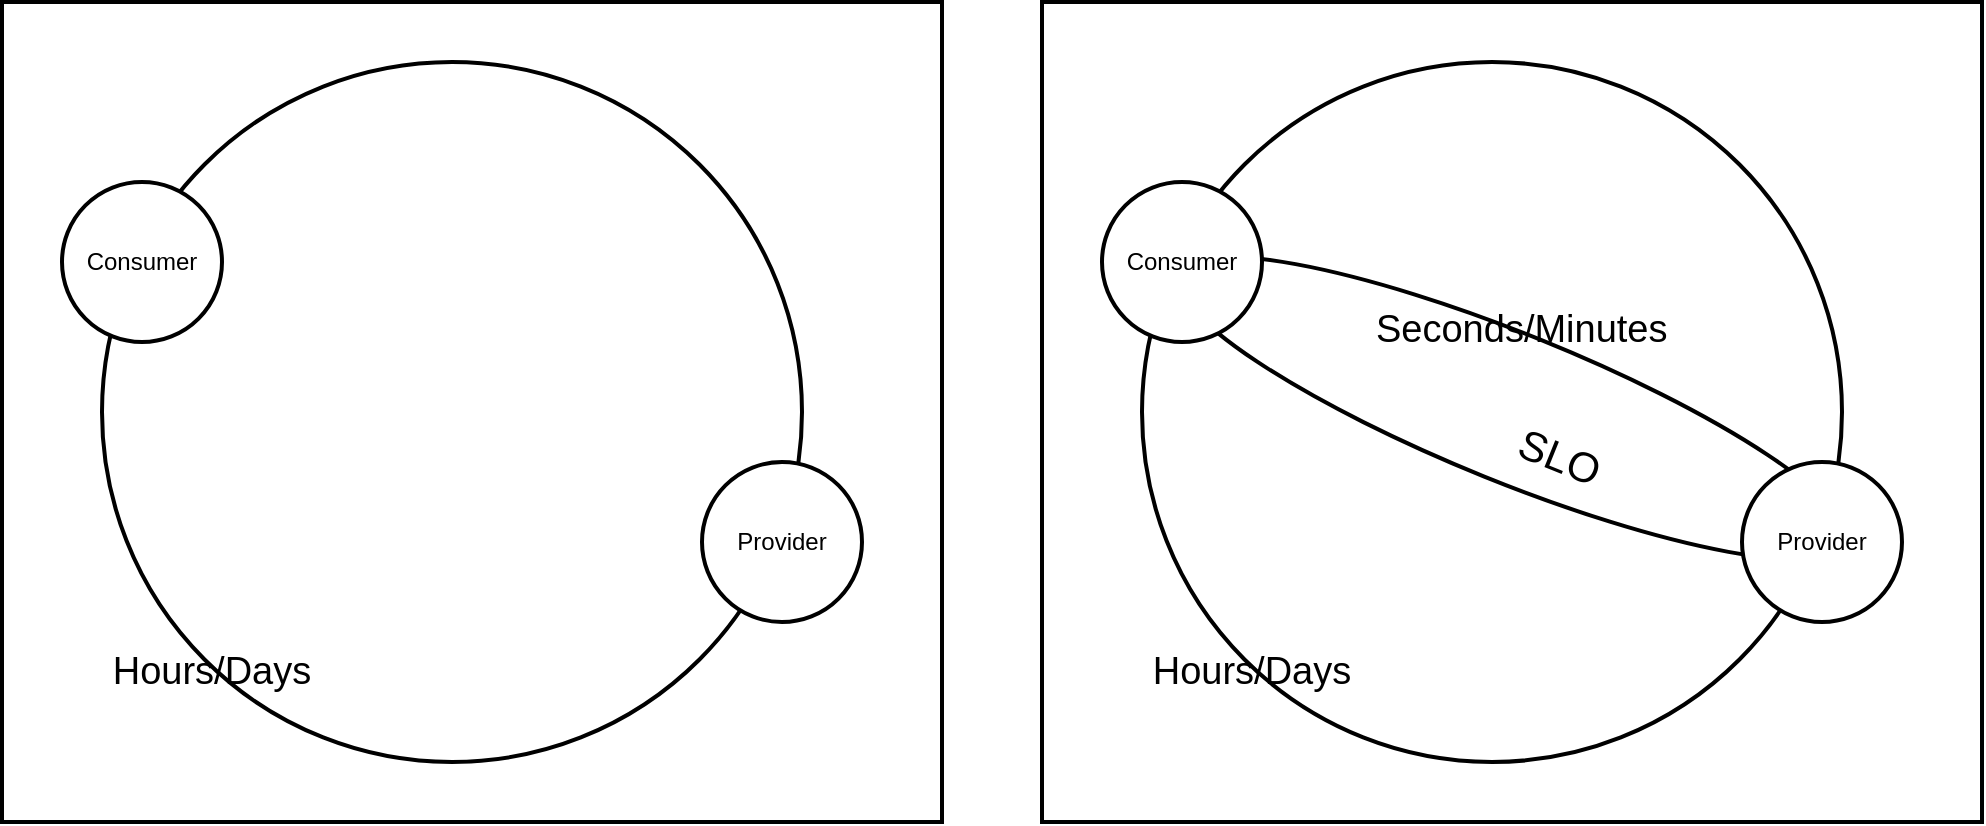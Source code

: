 <mxfile version="10.7.9" type="device"><diagram id="2VrrpyKrKwkBZiHGJ_pQ" name="Page-1"><mxGraphModel dx="1129" dy="694" grid="1" gridSize="10" guides="1" tooltips="1" connect="1" arrows="1" fold="1" page="1" pageScale="1" pageWidth="850" pageHeight="1100" math="0" shadow="0"><root><mxCell id="0"/><mxCell id="1" parent="0"/><mxCell id="RQI68Ol_94F3lLAZIrUx-11" value="" style="rounded=0;whiteSpace=wrap;html=1;strokeWidth=2;" vertex="1" parent="1"><mxGeometry x="50" y="10" width="470" height="410" as="geometry"/></mxCell><mxCell id="RQI68Ol_94F3lLAZIrUx-9" value="" style="ellipse;whiteSpace=wrap;html=1;aspect=fixed;strokeWidth=2;" vertex="1" parent="1"><mxGeometry x="100" y="40" width="350" height="350" as="geometry"/></mxCell><mxCell id="RQI68Ol_94F3lLAZIrUx-3" value="Consumer" style="ellipse;whiteSpace=wrap;html=1;aspect=fixed;strokeWidth=2;" vertex="1" parent="1"><mxGeometry x="80" y="100" width="80" height="80" as="geometry"/></mxCell><mxCell id="RQI68Ol_94F3lLAZIrUx-4" value="Provider" style="ellipse;whiteSpace=wrap;html=1;aspect=fixed;strokeWidth=2;" vertex="1" parent="1"><mxGeometry x="400" y="240" width="80" height="80" as="geometry"/></mxCell><mxCell id="RQI68Ol_94F3lLAZIrUx-12" value="Hours/Days" style="text;html=1;strokeColor=none;fillColor=none;align=center;verticalAlign=middle;whiteSpace=wrap;rounded=0;fontSize=19;" vertex="1" parent="1"><mxGeometry x="100" y="330" width="110" height="30" as="geometry"/></mxCell><mxCell id="RQI68Ol_94F3lLAZIrUx-13" value="" style="rounded=0;whiteSpace=wrap;html=1;strokeWidth=2;" vertex="1" parent="1"><mxGeometry x="570" y="10" width="470" height="410" as="geometry"/></mxCell><mxCell id="RQI68Ol_94F3lLAZIrUx-14" value="" style="ellipse;whiteSpace=wrap;html=1;aspect=fixed;strokeWidth=2;" vertex="1" parent="1"><mxGeometry x="620" y="40" width="350" height="350" as="geometry"/></mxCell><mxCell id="RQI68Ol_94F3lLAZIrUx-17" value="Hours/Days" style="text;html=1;strokeColor=none;fillColor=none;align=center;verticalAlign=middle;whiteSpace=wrap;rounded=0;fontSize=19;" vertex="1" parent="1"><mxGeometry x="620" y="330" width="110" height="30" as="geometry"/></mxCell><mxCell id="RQI68Ol_94F3lLAZIrUx-18" value="" style="ellipse;whiteSpace=wrap;html=1;strokeWidth=2;fontSize=21;direction=south;rotation=22;" vertex="1" parent="1"><mxGeometry x="625" y="176" width="360" height="74" as="geometry"/></mxCell><mxCell id="RQI68Ol_94F3lLAZIrUx-16" value="Provider" style="ellipse;whiteSpace=wrap;html=1;aspect=fixed;strokeWidth=2;" vertex="1" parent="1"><mxGeometry x="920" y="240" width="80" height="80" as="geometry"/></mxCell><mxCell id="RQI68Ol_94F3lLAZIrUx-15" value="Consumer" style="ellipse;whiteSpace=wrap;html=1;aspect=fixed;strokeWidth=2;" vertex="1" parent="1"><mxGeometry x="600" y="100" width="80" height="80" as="geometry"/></mxCell><mxCell id="RQI68Ol_94F3lLAZIrUx-19" value="Seconds/Minutes" style="text;html=1;fontSize=19;" vertex="1" parent="1"><mxGeometry x="735" y="156" width="140" height="40" as="geometry"/></mxCell><mxCell id="RQI68Ol_94F3lLAZIrUx-20" value="SLO&lt;br&gt;" style="text;html=1;fontSize=21;rotation=22;" vertex="1" parent="1"><mxGeometry x="805" y="220" width="55" height="40" as="geometry"/></mxCell></root></mxGraphModel></diagram></mxfile>